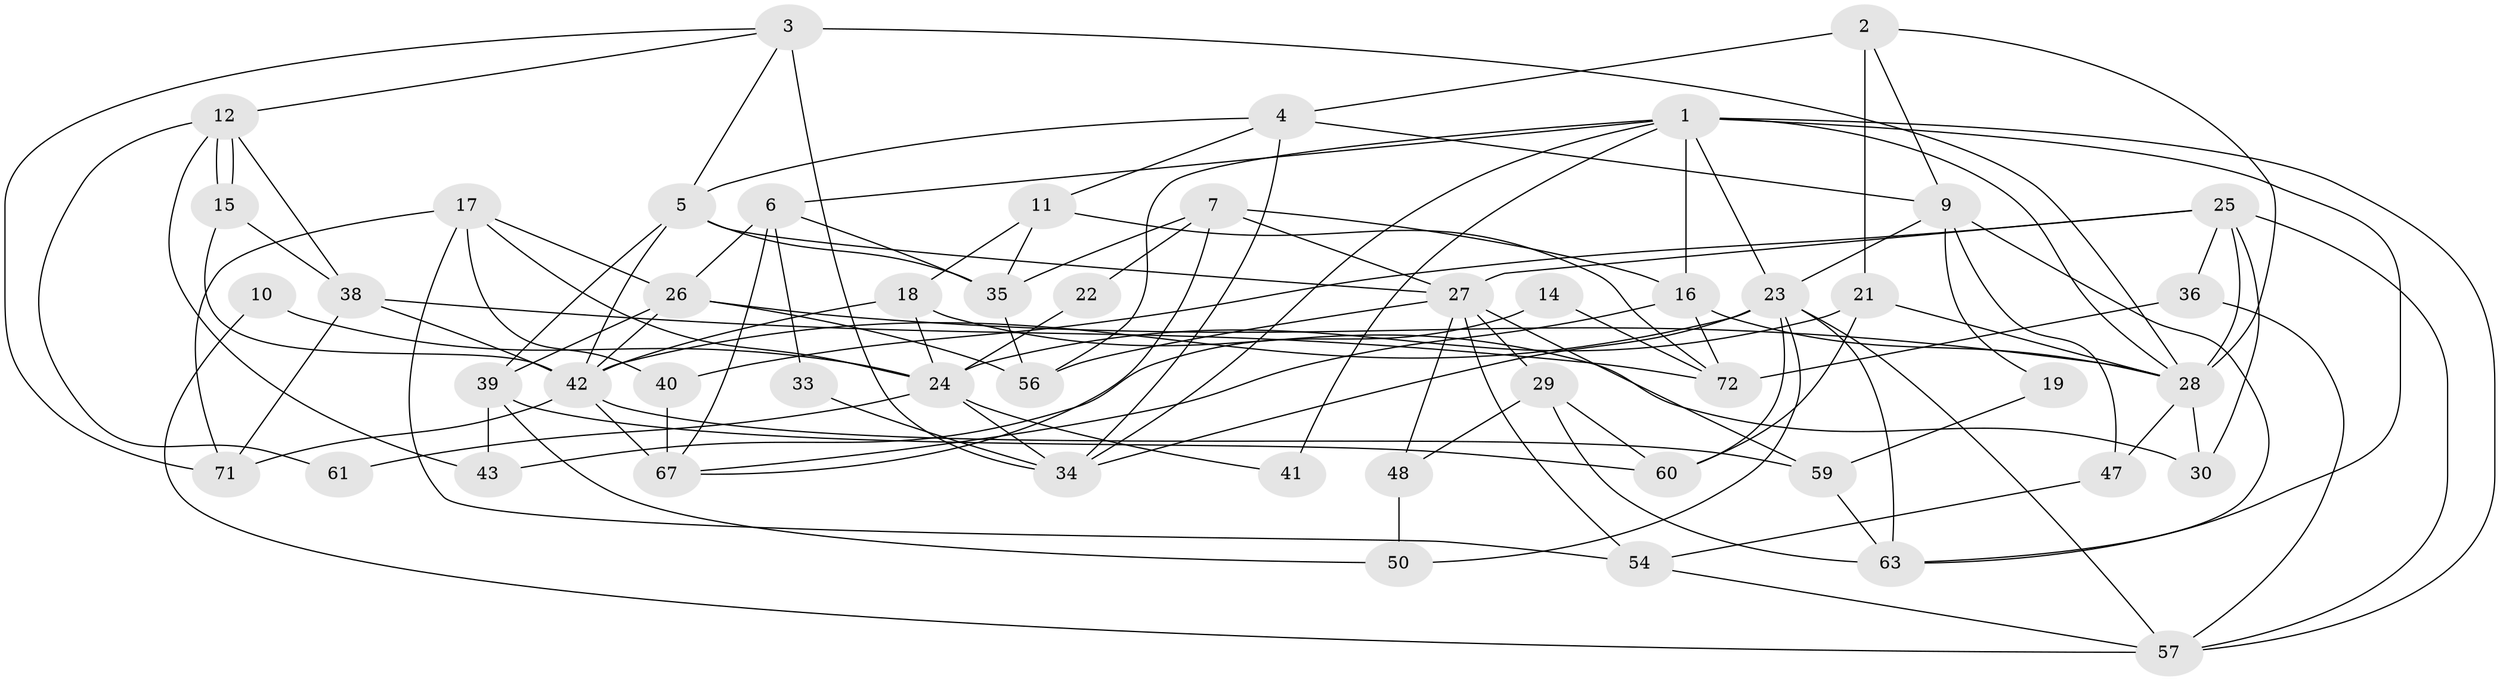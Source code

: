 // Generated by graph-tools (version 1.1) at 2025/52/02/27/25 19:52:06]
// undirected, 50 vertices, 116 edges
graph export_dot {
graph [start="1"]
  node [color=gray90,style=filled];
  1 [super="+8"];
  2 [super="+46"];
  3;
  4 [super="+58"];
  5 [super="+20"];
  6 [super="+45"];
  7 [super="+64"];
  9 [super="+44"];
  10;
  11;
  12 [super="+13"];
  14;
  15;
  16 [super="+31"];
  17;
  18;
  19;
  21;
  22;
  23 [super="+62"];
  24 [super="+32"];
  25 [super="+52"];
  26 [super="+53"];
  27 [super="+37"];
  28 [super="+55"];
  29;
  30;
  33;
  34 [super="+65"];
  35 [super="+51"];
  36 [super="+49"];
  38;
  39;
  40 [super="+68"];
  41;
  42 [super="+66"];
  43;
  47;
  48;
  50;
  54;
  56;
  57 [super="+69"];
  59;
  60;
  61;
  63;
  67 [super="+70"];
  71;
  72;
  1 -- 57;
  1 -- 34;
  1 -- 6;
  1 -- 23;
  1 -- 56;
  1 -- 41;
  1 -- 63;
  1 -- 28;
  1 -- 16;
  2 -- 21 [weight=2];
  2 -- 28;
  2 -- 4;
  2 -- 9;
  3 -- 71;
  3 -- 34;
  3 -- 5;
  3 -- 28 [weight=2];
  3 -- 12;
  4 -- 9;
  4 -- 11;
  4 -- 34;
  4 -- 5;
  5 -- 35;
  5 -- 39;
  5 -- 42;
  5 -- 27 [weight=2];
  6 -- 33;
  6 -- 67;
  6 -- 26;
  6 -- 35;
  7 -- 67;
  7 -- 35;
  7 -- 22;
  7 -- 16;
  7 -- 27;
  9 -- 47;
  9 -- 19;
  9 -- 63;
  9 -- 23;
  10 -- 57;
  10 -- 24;
  11 -- 18;
  11 -- 72;
  11 -- 35;
  12 -- 15;
  12 -- 15;
  12 -- 38;
  12 -- 43;
  12 -- 61;
  14 -- 43;
  14 -- 72;
  15 -- 38;
  15 -- 42;
  16 -- 28;
  16 -- 72;
  16 -- 67;
  17 -- 54;
  17 -- 26;
  17 -- 40 [weight=2];
  17 -- 71;
  17 -- 24;
  18 -- 42;
  18 -- 30;
  18 -- 24;
  19 -- 59;
  21 -- 60;
  21 -- 24;
  21 -- 28;
  22 -- 24;
  23 -- 60;
  23 -- 42;
  23 -- 34;
  23 -- 50;
  23 -- 63;
  23 -- 57;
  24 -- 41;
  24 -- 34;
  24 -- 61;
  25 -- 40;
  25 -- 28;
  25 -- 30;
  25 -- 57;
  25 -- 27;
  25 -- 36;
  26 -- 56;
  26 -- 42;
  26 -- 39;
  26 -- 28;
  27 -- 59;
  27 -- 48;
  27 -- 54;
  27 -- 56;
  27 -- 29;
  28 -- 30;
  28 -- 47;
  29 -- 60;
  29 -- 48;
  29 -- 63;
  33 -- 34;
  35 -- 56;
  36 -- 72;
  36 -- 57;
  38 -- 72;
  38 -- 71;
  38 -- 42;
  39 -- 50;
  39 -- 43;
  39 -- 60;
  40 -- 67 [weight=3];
  42 -- 67;
  42 -- 71;
  42 -- 59;
  47 -- 54;
  48 -- 50;
  54 -- 57;
  59 -- 63;
}
